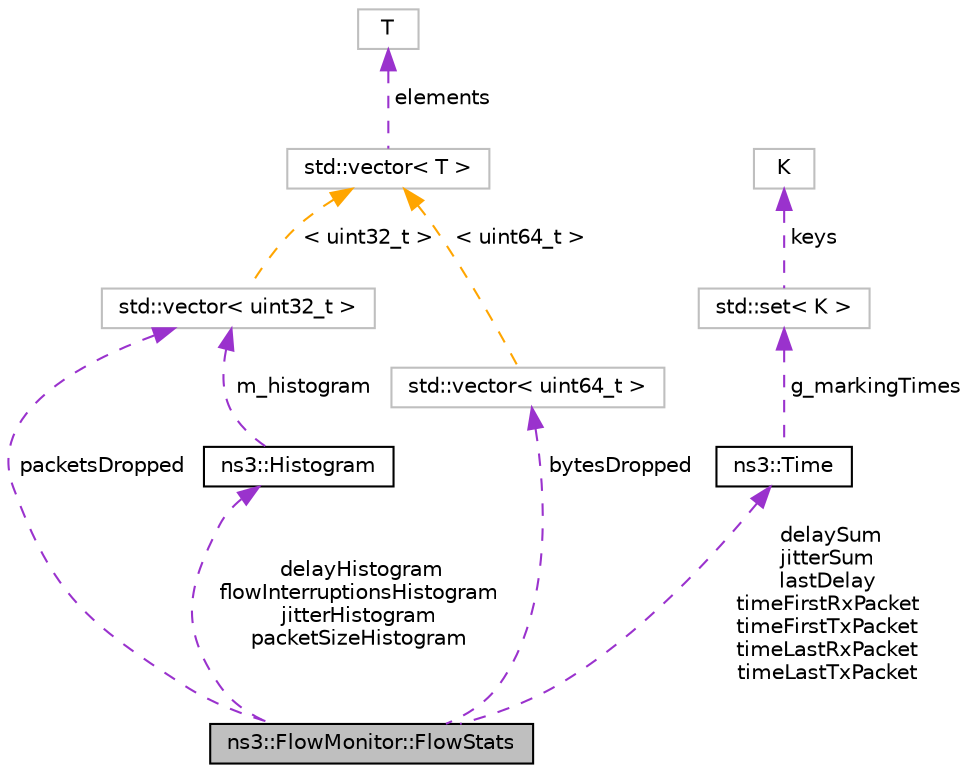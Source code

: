 digraph "ns3::FlowMonitor::FlowStats"
{
 // LATEX_PDF_SIZE
  edge [fontname="Helvetica",fontsize="10",labelfontname="Helvetica",labelfontsize="10"];
  node [fontname="Helvetica",fontsize="10",shape=record];
  Node1 [label="ns3::FlowMonitor::FlowStats",height=0.2,width=0.4,color="black", fillcolor="grey75", style="filled", fontcolor="black",tooltip="Structure that represents the measured metrics of an individual packet flow."];
  Node2 -> Node1 [dir="back",color="darkorchid3",fontsize="10",style="dashed",label=" delayHistogram\nflowInterruptionsHistogram\njitterHistogram\npacketSizeHistogram" ,fontname="Helvetica"];
  Node2 [label="ns3::Histogram",height=0.2,width=0.4,color="black", fillcolor="white", style="filled",URL="$classns3_1_1_histogram.html",tooltip="Class used to store data and make an histogram of the data frequency."];
  Node3 -> Node2 [dir="back",color="darkorchid3",fontsize="10",style="dashed",label=" m_histogram" ,fontname="Helvetica"];
  Node3 [label="std::vector\< uint32_t \>",height=0.2,width=0.4,color="grey75", fillcolor="white", style="filled",tooltip=" "];
  Node4 -> Node3 [dir="back",color="orange",fontsize="10",style="dashed",label=" \< uint32_t \>" ,fontname="Helvetica"];
  Node4 [label="std::vector\< T \>",height=0.2,width=0.4,color="grey75", fillcolor="white", style="filled",tooltip=" "];
  Node5 -> Node4 [dir="back",color="darkorchid3",fontsize="10",style="dashed",label=" elements" ,fontname="Helvetica"];
  Node5 [label="T",height=0.2,width=0.4,color="grey75", fillcolor="white", style="filled",tooltip=" "];
  Node3 -> Node1 [dir="back",color="darkorchid3",fontsize="10",style="dashed",label=" packetsDropped" ,fontname="Helvetica"];
  Node6 -> Node1 [dir="back",color="darkorchid3",fontsize="10",style="dashed",label=" delaySum\njitterSum\nlastDelay\ntimeFirstRxPacket\ntimeFirstTxPacket\ntimeLastRxPacket\ntimeLastTxPacket" ,fontname="Helvetica"];
  Node6 [label="ns3::Time",height=0.2,width=0.4,color="black", fillcolor="white", style="filled",URL="$classns3_1_1_time.html",tooltip="Simulation virtual time values and global simulation resolution."];
  Node7 -> Node6 [dir="back",color="darkorchid3",fontsize="10",style="dashed",label=" g_markingTimes" ,fontname="Helvetica"];
  Node7 [label="std::set\< K \>",height=0.2,width=0.4,color="grey75", fillcolor="white", style="filled",tooltip=" "];
  Node8 -> Node7 [dir="back",color="darkorchid3",fontsize="10",style="dashed",label=" keys" ,fontname="Helvetica"];
  Node8 [label="K",height=0.2,width=0.4,color="grey75", fillcolor="white", style="filled",tooltip=" "];
  Node9 -> Node1 [dir="back",color="darkorchid3",fontsize="10",style="dashed",label=" bytesDropped" ,fontname="Helvetica"];
  Node9 [label="std::vector\< uint64_t \>",height=0.2,width=0.4,color="grey75", fillcolor="white", style="filled",tooltip=" "];
  Node4 -> Node9 [dir="back",color="orange",fontsize="10",style="dashed",label=" \< uint64_t \>" ,fontname="Helvetica"];
}
